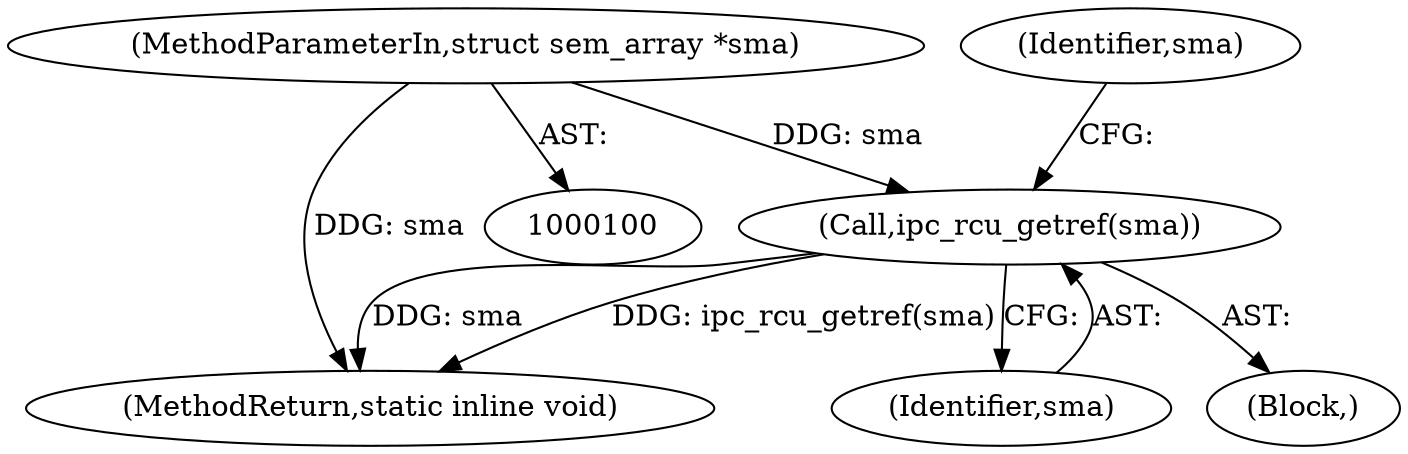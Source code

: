 digraph "1_linux_6062a8dc0517bce23e3c2f7d2fea5e22411269a3_5@pointer" {
"1000110" [label="(Call,ipc_rcu_getref(sma))"];
"1000101" [label="(MethodParameterIn,struct sem_array *sma)"];
"1000102" [label="(Block,)"];
"1000117" [label="(MethodReturn,static inline void)"];
"1000115" [label="(Identifier,sma)"];
"1000111" [label="(Identifier,sma)"];
"1000110" [label="(Call,ipc_rcu_getref(sma))"];
"1000101" [label="(MethodParameterIn,struct sem_array *sma)"];
"1000110" -> "1000102"  [label="AST: "];
"1000110" -> "1000111"  [label="CFG: "];
"1000111" -> "1000110"  [label="AST: "];
"1000115" -> "1000110"  [label="CFG: "];
"1000110" -> "1000117"  [label="DDG: sma"];
"1000110" -> "1000117"  [label="DDG: ipc_rcu_getref(sma)"];
"1000101" -> "1000110"  [label="DDG: sma"];
"1000101" -> "1000100"  [label="AST: "];
"1000101" -> "1000117"  [label="DDG: sma"];
}
